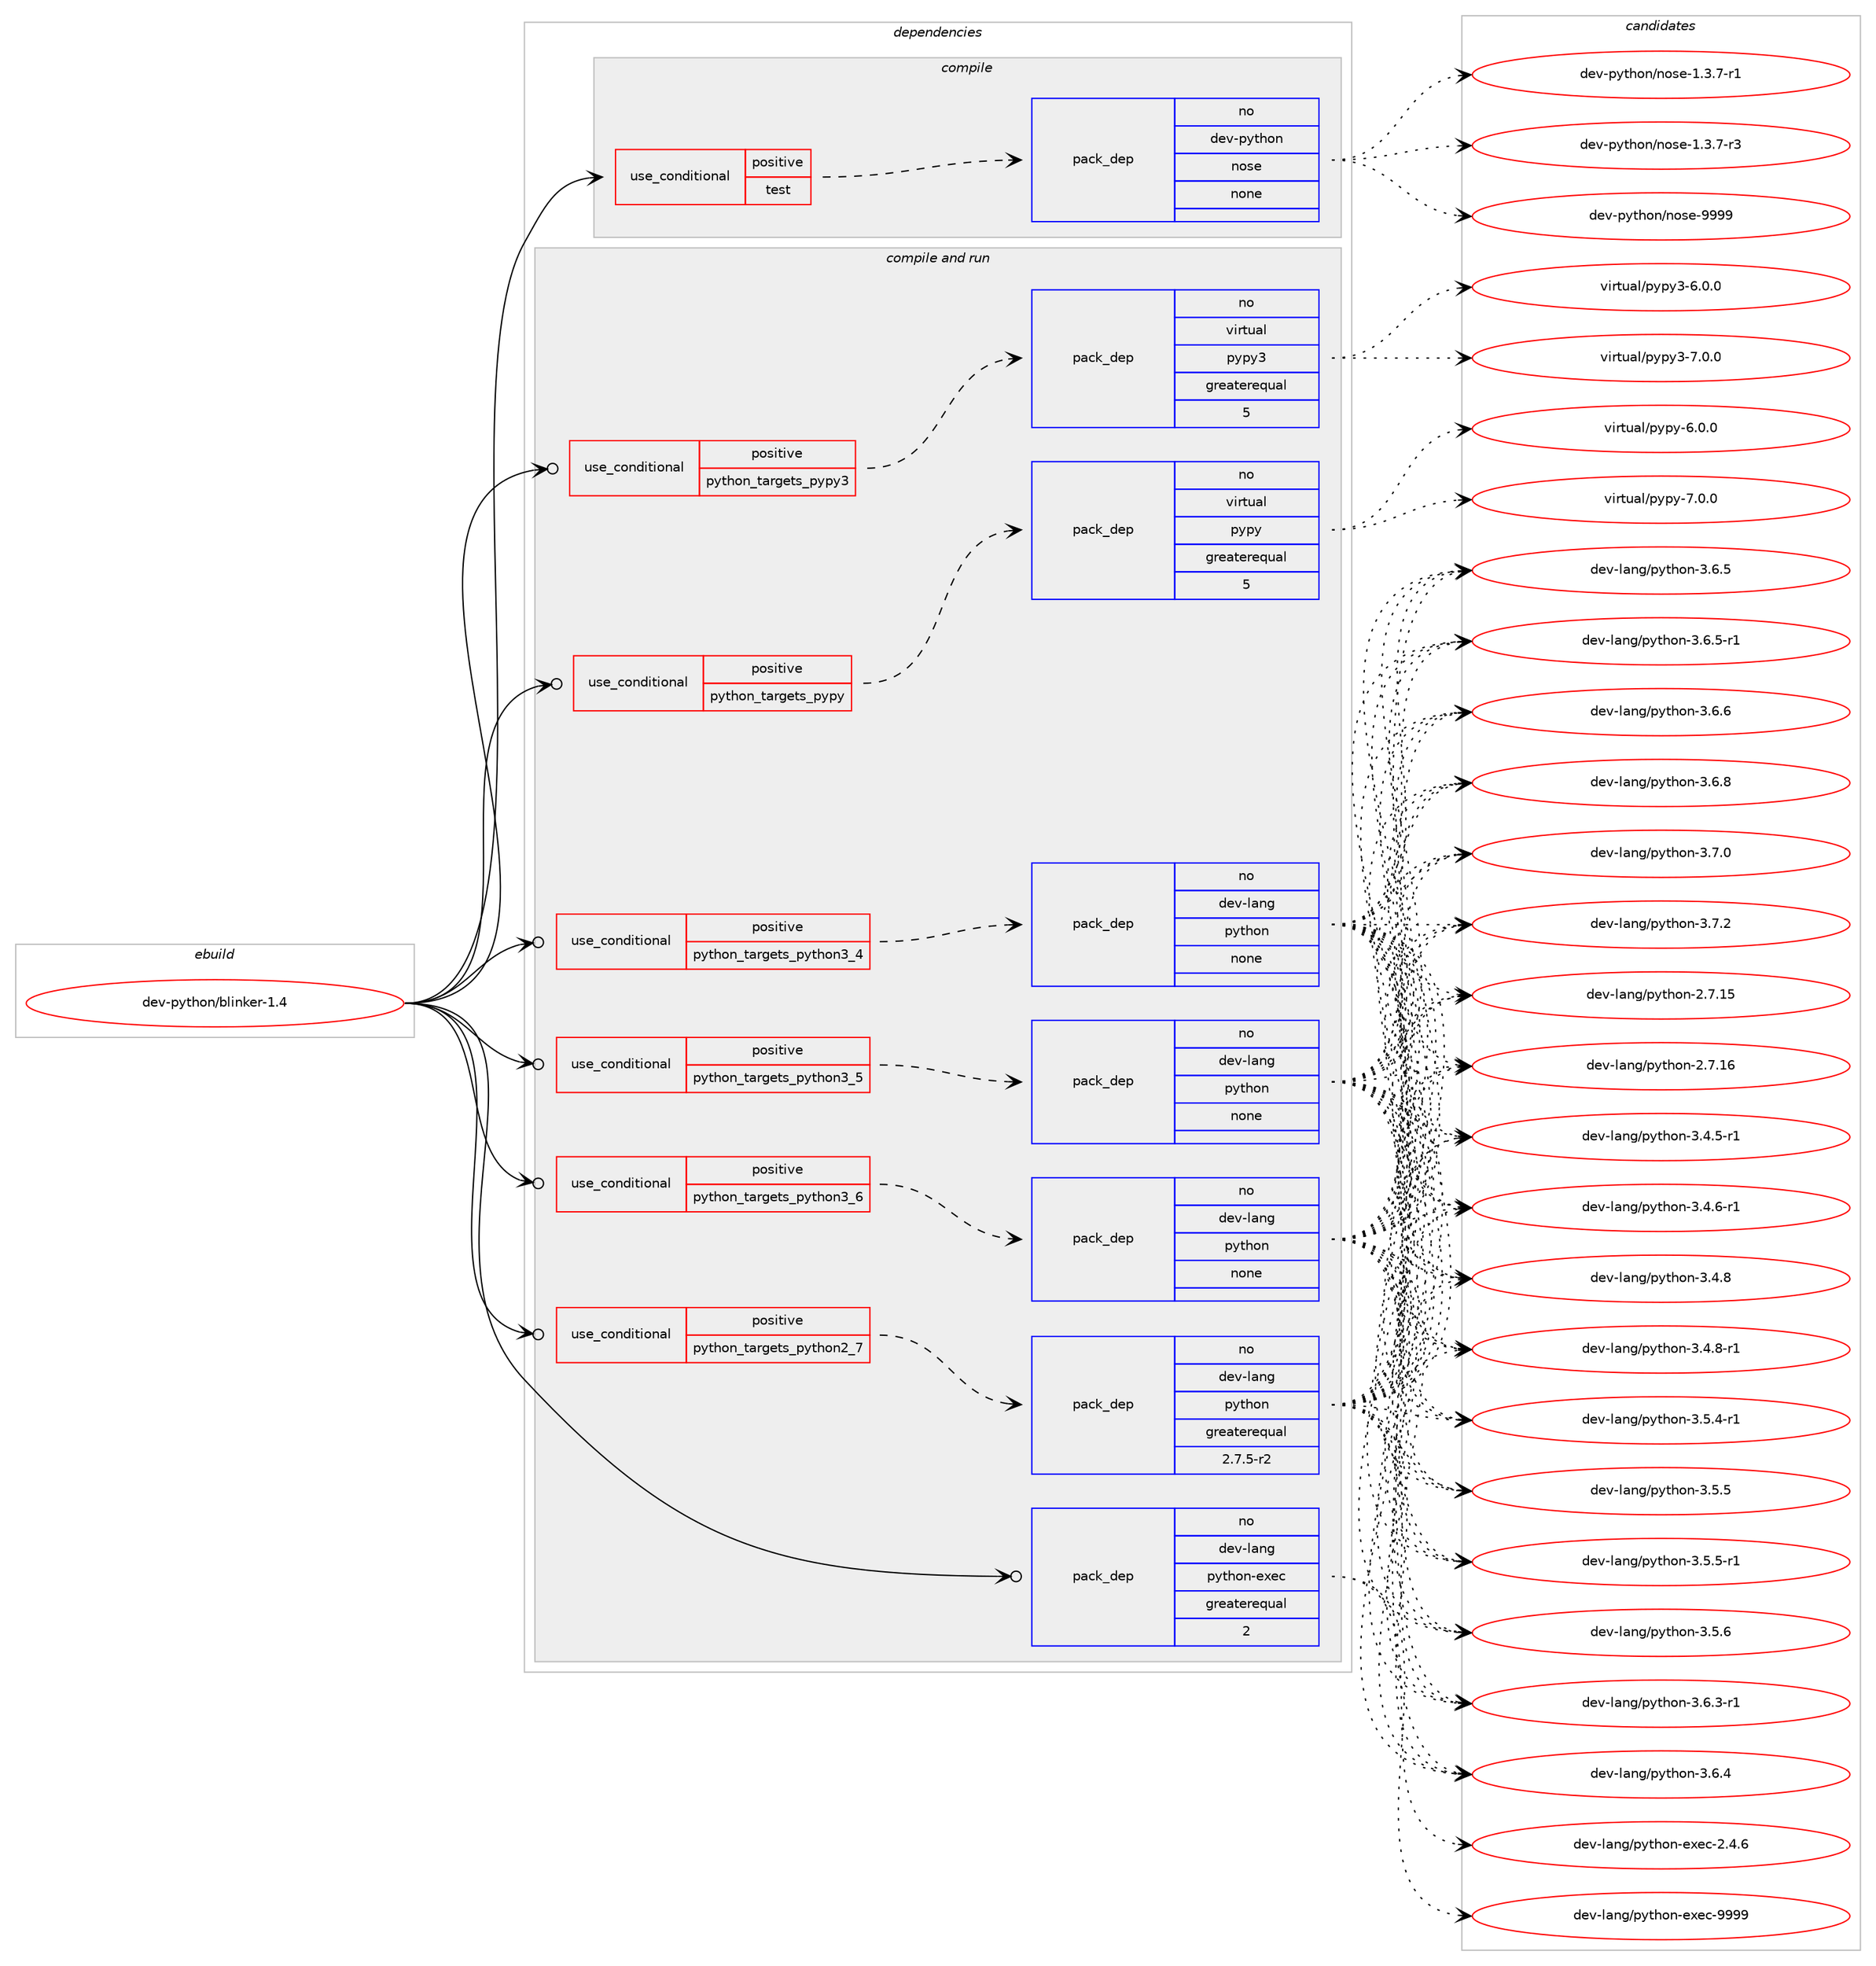 digraph prolog {

# *************
# Graph options
# *************

newrank=true;
concentrate=true;
compound=true;
graph [rankdir=LR,fontname=Helvetica,fontsize=10,ranksep=1.5];#, ranksep=2.5, nodesep=0.2];
edge  [arrowhead=vee];
node  [fontname=Helvetica,fontsize=10];

# **********
# The ebuild
# **********

subgraph cluster_leftcol {
color=gray;
rank=same;
label=<<i>ebuild</i>>;
id [label="dev-python/blinker-1.4", color=red, width=4, href="../dev-python/blinker-1.4.svg"];
}

# ****************
# The dependencies
# ****************

subgraph cluster_midcol {
color=gray;
label=<<i>dependencies</i>>;
subgraph cluster_compile {
fillcolor="#eeeeee";
style=filled;
label=<<i>compile</i>>;
subgraph cond371740 {
dependency1401366 [label=<<TABLE BORDER="0" CELLBORDER="1" CELLSPACING="0" CELLPADDING="4"><TR><TD ROWSPAN="3" CELLPADDING="10">use_conditional</TD></TR><TR><TD>positive</TD></TR><TR><TD>test</TD></TR></TABLE>>, shape=none, color=red];
subgraph pack1006398 {
dependency1401367 [label=<<TABLE BORDER="0" CELLBORDER="1" CELLSPACING="0" CELLPADDING="4" WIDTH="220"><TR><TD ROWSPAN="6" CELLPADDING="30">pack_dep</TD></TR><TR><TD WIDTH="110">no</TD></TR><TR><TD>dev-python</TD></TR><TR><TD>nose</TD></TR><TR><TD>none</TD></TR><TR><TD></TD></TR></TABLE>>, shape=none, color=blue];
}
dependency1401366:e -> dependency1401367:w [weight=20,style="dashed",arrowhead="vee"];
}
id:e -> dependency1401366:w [weight=20,style="solid",arrowhead="vee"];
}
subgraph cluster_compileandrun {
fillcolor="#eeeeee";
style=filled;
label=<<i>compile and run</i>>;
subgraph cond371741 {
dependency1401368 [label=<<TABLE BORDER="0" CELLBORDER="1" CELLSPACING="0" CELLPADDING="4"><TR><TD ROWSPAN="3" CELLPADDING="10">use_conditional</TD></TR><TR><TD>positive</TD></TR><TR><TD>python_targets_pypy</TD></TR></TABLE>>, shape=none, color=red];
subgraph pack1006399 {
dependency1401369 [label=<<TABLE BORDER="0" CELLBORDER="1" CELLSPACING="0" CELLPADDING="4" WIDTH="220"><TR><TD ROWSPAN="6" CELLPADDING="30">pack_dep</TD></TR><TR><TD WIDTH="110">no</TD></TR><TR><TD>virtual</TD></TR><TR><TD>pypy</TD></TR><TR><TD>greaterequal</TD></TR><TR><TD>5</TD></TR></TABLE>>, shape=none, color=blue];
}
dependency1401368:e -> dependency1401369:w [weight=20,style="dashed",arrowhead="vee"];
}
id:e -> dependency1401368:w [weight=20,style="solid",arrowhead="odotvee"];
subgraph cond371742 {
dependency1401370 [label=<<TABLE BORDER="0" CELLBORDER="1" CELLSPACING="0" CELLPADDING="4"><TR><TD ROWSPAN="3" CELLPADDING="10">use_conditional</TD></TR><TR><TD>positive</TD></TR><TR><TD>python_targets_pypy3</TD></TR></TABLE>>, shape=none, color=red];
subgraph pack1006400 {
dependency1401371 [label=<<TABLE BORDER="0" CELLBORDER="1" CELLSPACING="0" CELLPADDING="4" WIDTH="220"><TR><TD ROWSPAN="6" CELLPADDING="30">pack_dep</TD></TR><TR><TD WIDTH="110">no</TD></TR><TR><TD>virtual</TD></TR><TR><TD>pypy3</TD></TR><TR><TD>greaterequal</TD></TR><TR><TD>5</TD></TR></TABLE>>, shape=none, color=blue];
}
dependency1401370:e -> dependency1401371:w [weight=20,style="dashed",arrowhead="vee"];
}
id:e -> dependency1401370:w [weight=20,style="solid",arrowhead="odotvee"];
subgraph cond371743 {
dependency1401372 [label=<<TABLE BORDER="0" CELLBORDER="1" CELLSPACING="0" CELLPADDING="4"><TR><TD ROWSPAN="3" CELLPADDING="10">use_conditional</TD></TR><TR><TD>positive</TD></TR><TR><TD>python_targets_python2_7</TD></TR></TABLE>>, shape=none, color=red];
subgraph pack1006401 {
dependency1401373 [label=<<TABLE BORDER="0" CELLBORDER="1" CELLSPACING="0" CELLPADDING="4" WIDTH="220"><TR><TD ROWSPAN="6" CELLPADDING="30">pack_dep</TD></TR><TR><TD WIDTH="110">no</TD></TR><TR><TD>dev-lang</TD></TR><TR><TD>python</TD></TR><TR><TD>greaterequal</TD></TR><TR><TD>2.7.5-r2</TD></TR></TABLE>>, shape=none, color=blue];
}
dependency1401372:e -> dependency1401373:w [weight=20,style="dashed",arrowhead="vee"];
}
id:e -> dependency1401372:w [weight=20,style="solid",arrowhead="odotvee"];
subgraph cond371744 {
dependency1401374 [label=<<TABLE BORDER="0" CELLBORDER="1" CELLSPACING="0" CELLPADDING="4"><TR><TD ROWSPAN="3" CELLPADDING="10">use_conditional</TD></TR><TR><TD>positive</TD></TR><TR><TD>python_targets_python3_4</TD></TR></TABLE>>, shape=none, color=red];
subgraph pack1006402 {
dependency1401375 [label=<<TABLE BORDER="0" CELLBORDER="1" CELLSPACING="0" CELLPADDING="4" WIDTH="220"><TR><TD ROWSPAN="6" CELLPADDING="30">pack_dep</TD></TR><TR><TD WIDTH="110">no</TD></TR><TR><TD>dev-lang</TD></TR><TR><TD>python</TD></TR><TR><TD>none</TD></TR><TR><TD></TD></TR></TABLE>>, shape=none, color=blue];
}
dependency1401374:e -> dependency1401375:w [weight=20,style="dashed",arrowhead="vee"];
}
id:e -> dependency1401374:w [weight=20,style="solid",arrowhead="odotvee"];
subgraph cond371745 {
dependency1401376 [label=<<TABLE BORDER="0" CELLBORDER="1" CELLSPACING="0" CELLPADDING="4"><TR><TD ROWSPAN="3" CELLPADDING="10">use_conditional</TD></TR><TR><TD>positive</TD></TR><TR><TD>python_targets_python3_5</TD></TR></TABLE>>, shape=none, color=red];
subgraph pack1006403 {
dependency1401377 [label=<<TABLE BORDER="0" CELLBORDER="1" CELLSPACING="0" CELLPADDING="4" WIDTH="220"><TR><TD ROWSPAN="6" CELLPADDING="30">pack_dep</TD></TR><TR><TD WIDTH="110">no</TD></TR><TR><TD>dev-lang</TD></TR><TR><TD>python</TD></TR><TR><TD>none</TD></TR><TR><TD></TD></TR></TABLE>>, shape=none, color=blue];
}
dependency1401376:e -> dependency1401377:w [weight=20,style="dashed",arrowhead="vee"];
}
id:e -> dependency1401376:w [weight=20,style="solid",arrowhead="odotvee"];
subgraph cond371746 {
dependency1401378 [label=<<TABLE BORDER="0" CELLBORDER="1" CELLSPACING="0" CELLPADDING="4"><TR><TD ROWSPAN="3" CELLPADDING="10">use_conditional</TD></TR><TR><TD>positive</TD></TR><TR><TD>python_targets_python3_6</TD></TR></TABLE>>, shape=none, color=red];
subgraph pack1006404 {
dependency1401379 [label=<<TABLE BORDER="0" CELLBORDER="1" CELLSPACING="0" CELLPADDING="4" WIDTH="220"><TR><TD ROWSPAN="6" CELLPADDING="30">pack_dep</TD></TR><TR><TD WIDTH="110">no</TD></TR><TR><TD>dev-lang</TD></TR><TR><TD>python</TD></TR><TR><TD>none</TD></TR><TR><TD></TD></TR></TABLE>>, shape=none, color=blue];
}
dependency1401378:e -> dependency1401379:w [weight=20,style="dashed",arrowhead="vee"];
}
id:e -> dependency1401378:w [weight=20,style="solid",arrowhead="odotvee"];
subgraph pack1006405 {
dependency1401380 [label=<<TABLE BORDER="0" CELLBORDER="1" CELLSPACING="0" CELLPADDING="4" WIDTH="220"><TR><TD ROWSPAN="6" CELLPADDING="30">pack_dep</TD></TR><TR><TD WIDTH="110">no</TD></TR><TR><TD>dev-lang</TD></TR><TR><TD>python-exec</TD></TR><TR><TD>greaterequal</TD></TR><TR><TD>2</TD></TR></TABLE>>, shape=none, color=blue];
}
id:e -> dependency1401380:w [weight=20,style="solid",arrowhead="odotvee"];
}
subgraph cluster_run {
fillcolor="#eeeeee";
style=filled;
label=<<i>run</i>>;
}
}

# **************
# The candidates
# **************

subgraph cluster_choices {
rank=same;
color=gray;
label=<<i>candidates</i>>;

subgraph choice1006398 {
color=black;
nodesep=1;
choice10010111845112121116104111110471101111151014549465146554511449 [label="dev-python/nose-1.3.7-r1", color=red, width=4,href="../dev-python/nose-1.3.7-r1.svg"];
choice10010111845112121116104111110471101111151014549465146554511451 [label="dev-python/nose-1.3.7-r3", color=red, width=4,href="../dev-python/nose-1.3.7-r3.svg"];
choice10010111845112121116104111110471101111151014557575757 [label="dev-python/nose-9999", color=red, width=4,href="../dev-python/nose-9999.svg"];
dependency1401367:e -> choice10010111845112121116104111110471101111151014549465146554511449:w [style=dotted,weight="100"];
dependency1401367:e -> choice10010111845112121116104111110471101111151014549465146554511451:w [style=dotted,weight="100"];
dependency1401367:e -> choice10010111845112121116104111110471101111151014557575757:w [style=dotted,weight="100"];
}
subgraph choice1006399 {
color=black;
nodesep=1;
choice1181051141161179710847112121112121455446484648 [label="virtual/pypy-6.0.0", color=red, width=4,href="../virtual/pypy-6.0.0.svg"];
choice1181051141161179710847112121112121455546484648 [label="virtual/pypy-7.0.0", color=red, width=4,href="../virtual/pypy-7.0.0.svg"];
dependency1401369:e -> choice1181051141161179710847112121112121455446484648:w [style=dotted,weight="100"];
dependency1401369:e -> choice1181051141161179710847112121112121455546484648:w [style=dotted,weight="100"];
}
subgraph choice1006400 {
color=black;
nodesep=1;
choice118105114116117971084711212111212151455446484648 [label="virtual/pypy3-6.0.0", color=red, width=4,href="../virtual/pypy3-6.0.0.svg"];
choice118105114116117971084711212111212151455546484648 [label="virtual/pypy3-7.0.0", color=red, width=4,href="../virtual/pypy3-7.0.0.svg"];
dependency1401371:e -> choice118105114116117971084711212111212151455446484648:w [style=dotted,weight="100"];
dependency1401371:e -> choice118105114116117971084711212111212151455546484648:w [style=dotted,weight="100"];
}
subgraph choice1006401 {
color=black;
nodesep=1;
choice10010111845108971101034711212111610411111045504655464953 [label="dev-lang/python-2.7.15", color=red, width=4,href="../dev-lang/python-2.7.15.svg"];
choice10010111845108971101034711212111610411111045504655464954 [label="dev-lang/python-2.7.16", color=red, width=4,href="../dev-lang/python-2.7.16.svg"];
choice1001011184510897110103471121211161041111104551465246534511449 [label="dev-lang/python-3.4.5-r1", color=red, width=4,href="../dev-lang/python-3.4.5-r1.svg"];
choice1001011184510897110103471121211161041111104551465246544511449 [label="dev-lang/python-3.4.6-r1", color=red, width=4,href="../dev-lang/python-3.4.6-r1.svg"];
choice100101118451089711010347112121116104111110455146524656 [label="dev-lang/python-3.4.8", color=red, width=4,href="../dev-lang/python-3.4.8.svg"];
choice1001011184510897110103471121211161041111104551465246564511449 [label="dev-lang/python-3.4.8-r1", color=red, width=4,href="../dev-lang/python-3.4.8-r1.svg"];
choice1001011184510897110103471121211161041111104551465346524511449 [label="dev-lang/python-3.5.4-r1", color=red, width=4,href="../dev-lang/python-3.5.4-r1.svg"];
choice100101118451089711010347112121116104111110455146534653 [label="dev-lang/python-3.5.5", color=red, width=4,href="../dev-lang/python-3.5.5.svg"];
choice1001011184510897110103471121211161041111104551465346534511449 [label="dev-lang/python-3.5.5-r1", color=red, width=4,href="../dev-lang/python-3.5.5-r1.svg"];
choice100101118451089711010347112121116104111110455146534654 [label="dev-lang/python-3.5.6", color=red, width=4,href="../dev-lang/python-3.5.6.svg"];
choice1001011184510897110103471121211161041111104551465446514511449 [label="dev-lang/python-3.6.3-r1", color=red, width=4,href="../dev-lang/python-3.6.3-r1.svg"];
choice100101118451089711010347112121116104111110455146544652 [label="dev-lang/python-3.6.4", color=red, width=4,href="../dev-lang/python-3.6.4.svg"];
choice100101118451089711010347112121116104111110455146544653 [label="dev-lang/python-3.6.5", color=red, width=4,href="../dev-lang/python-3.6.5.svg"];
choice1001011184510897110103471121211161041111104551465446534511449 [label="dev-lang/python-3.6.5-r1", color=red, width=4,href="../dev-lang/python-3.6.5-r1.svg"];
choice100101118451089711010347112121116104111110455146544654 [label="dev-lang/python-3.6.6", color=red, width=4,href="../dev-lang/python-3.6.6.svg"];
choice100101118451089711010347112121116104111110455146544656 [label="dev-lang/python-3.6.8", color=red, width=4,href="../dev-lang/python-3.6.8.svg"];
choice100101118451089711010347112121116104111110455146554648 [label="dev-lang/python-3.7.0", color=red, width=4,href="../dev-lang/python-3.7.0.svg"];
choice100101118451089711010347112121116104111110455146554650 [label="dev-lang/python-3.7.2", color=red, width=4,href="../dev-lang/python-3.7.2.svg"];
dependency1401373:e -> choice10010111845108971101034711212111610411111045504655464953:w [style=dotted,weight="100"];
dependency1401373:e -> choice10010111845108971101034711212111610411111045504655464954:w [style=dotted,weight="100"];
dependency1401373:e -> choice1001011184510897110103471121211161041111104551465246534511449:w [style=dotted,weight="100"];
dependency1401373:e -> choice1001011184510897110103471121211161041111104551465246544511449:w [style=dotted,weight="100"];
dependency1401373:e -> choice100101118451089711010347112121116104111110455146524656:w [style=dotted,weight="100"];
dependency1401373:e -> choice1001011184510897110103471121211161041111104551465246564511449:w [style=dotted,weight="100"];
dependency1401373:e -> choice1001011184510897110103471121211161041111104551465346524511449:w [style=dotted,weight="100"];
dependency1401373:e -> choice100101118451089711010347112121116104111110455146534653:w [style=dotted,weight="100"];
dependency1401373:e -> choice1001011184510897110103471121211161041111104551465346534511449:w [style=dotted,weight="100"];
dependency1401373:e -> choice100101118451089711010347112121116104111110455146534654:w [style=dotted,weight="100"];
dependency1401373:e -> choice1001011184510897110103471121211161041111104551465446514511449:w [style=dotted,weight="100"];
dependency1401373:e -> choice100101118451089711010347112121116104111110455146544652:w [style=dotted,weight="100"];
dependency1401373:e -> choice100101118451089711010347112121116104111110455146544653:w [style=dotted,weight="100"];
dependency1401373:e -> choice1001011184510897110103471121211161041111104551465446534511449:w [style=dotted,weight="100"];
dependency1401373:e -> choice100101118451089711010347112121116104111110455146544654:w [style=dotted,weight="100"];
dependency1401373:e -> choice100101118451089711010347112121116104111110455146544656:w [style=dotted,weight="100"];
dependency1401373:e -> choice100101118451089711010347112121116104111110455146554648:w [style=dotted,weight="100"];
dependency1401373:e -> choice100101118451089711010347112121116104111110455146554650:w [style=dotted,weight="100"];
}
subgraph choice1006402 {
color=black;
nodesep=1;
choice10010111845108971101034711212111610411111045504655464953 [label="dev-lang/python-2.7.15", color=red, width=4,href="../dev-lang/python-2.7.15.svg"];
choice10010111845108971101034711212111610411111045504655464954 [label="dev-lang/python-2.7.16", color=red, width=4,href="../dev-lang/python-2.7.16.svg"];
choice1001011184510897110103471121211161041111104551465246534511449 [label="dev-lang/python-3.4.5-r1", color=red, width=4,href="../dev-lang/python-3.4.5-r1.svg"];
choice1001011184510897110103471121211161041111104551465246544511449 [label="dev-lang/python-3.4.6-r1", color=red, width=4,href="../dev-lang/python-3.4.6-r1.svg"];
choice100101118451089711010347112121116104111110455146524656 [label="dev-lang/python-3.4.8", color=red, width=4,href="../dev-lang/python-3.4.8.svg"];
choice1001011184510897110103471121211161041111104551465246564511449 [label="dev-lang/python-3.4.8-r1", color=red, width=4,href="../dev-lang/python-3.4.8-r1.svg"];
choice1001011184510897110103471121211161041111104551465346524511449 [label="dev-lang/python-3.5.4-r1", color=red, width=4,href="../dev-lang/python-3.5.4-r1.svg"];
choice100101118451089711010347112121116104111110455146534653 [label="dev-lang/python-3.5.5", color=red, width=4,href="../dev-lang/python-3.5.5.svg"];
choice1001011184510897110103471121211161041111104551465346534511449 [label="dev-lang/python-3.5.5-r1", color=red, width=4,href="../dev-lang/python-3.5.5-r1.svg"];
choice100101118451089711010347112121116104111110455146534654 [label="dev-lang/python-3.5.6", color=red, width=4,href="../dev-lang/python-3.5.6.svg"];
choice1001011184510897110103471121211161041111104551465446514511449 [label="dev-lang/python-3.6.3-r1", color=red, width=4,href="../dev-lang/python-3.6.3-r1.svg"];
choice100101118451089711010347112121116104111110455146544652 [label="dev-lang/python-3.6.4", color=red, width=4,href="../dev-lang/python-3.6.4.svg"];
choice100101118451089711010347112121116104111110455146544653 [label="dev-lang/python-3.6.5", color=red, width=4,href="../dev-lang/python-3.6.5.svg"];
choice1001011184510897110103471121211161041111104551465446534511449 [label="dev-lang/python-3.6.5-r1", color=red, width=4,href="../dev-lang/python-3.6.5-r1.svg"];
choice100101118451089711010347112121116104111110455146544654 [label="dev-lang/python-3.6.6", color=red, width=4,href="../dev-lang/python-3.6.6.svg"];
choice100101118451089711010347112121116104111110455146544656 [label="dev-lang/python-3.6.8", color=red, width=4,href="../dev-lang/python-3.6.8.svg"];
choice100101118451089711010347112121116104111110455146554648 [label="dev-lang/python-3.7.0", color=red, width=4,href="../dev-lang/python-3.7.0.svg"];
choice100101118451089711010347112121116104111110455146554650 [label="dev-lang/python-3.7.2", color=red, width=4,href="../dev-lang/python-3.7.2.svg"];
dependency1401375:e -> choice10010111845108971101034711212111610411111045504655464953:w [style=dotted,weight="100"];
dependency1401375:e -> choice10010111845108971101034711212111610411111045504655464954:w [style=dotted,weight="100"];
dependency1401375:e -> choice1001011184510897110103471121211161041111104551465246534511449:w [style=dotted,weight="100"];
dependency1401375:e -> choice1001011184510897110103471121211161041111104551465246544511449:w [style=dotted,weight="100"];
dependency1401375:e -> choice100101118451089711010347112121116104111110455146524656:w [style=dotted,weight="100"];
dependency1401375:e -> choice1001011184510897110103471121211161041111104551465246564511449:w [style=dotted,weight="100"];
dependency1401375:e -> choice1001011184510897110103471121211161041111104551465346524511449:w [style=dotted,weight="100"];
dependency1401375:e -> choice100101118451089711010347112121116104111110455146534653:w [style=dotted,weight="100"];
dependency1401375:e -> choice1001011184510897110103471121211161041111104551465346534511449:w [style=dotted,weight="100"];
dependency1401375:e -> choice100101118451089711010347112121116104111110455146534654:w [style=dotted,weight="100"];
dependency1401375:e -> choice1001011184510897110103471121211161041111104551465446514511449:w [style=dotted,weight="100"];
dependency1401375:e -> choice100101118451089711010347112121116104111110455146544652:w [style=dotted,weight="100"];
dependency1401375:e -> choice100101118451089711010347112121116104111110455146544653:w [style=dotted,weight="100"];
dependency1401375:e -> choice1001011184510897110103471121211161041111104551465446534511449:w [style=dotted,weight="100"];
dependency1401375:e -> choice100101118451089711010347112121116104111110455146544654:w [style=dotted,weight="100"];
dependency1401375:e -> choice100101118451089711010347112121116104111110455146544656:w [style=dotted,weight="100"];
dependency1401375:e -> choice100101118451089711010347112121116104111110455146554648:w [style=dotted,weight="100"];
dependency1401375:e -> choice100101118451089711010347112121116104111110455146554650:w [style=dotted,weight="100"];
}
subgraph choice1006403 {
color=black;
nodesep=1;
choice10010111845108971101034711212111610411111045504655464953 [label="dev-lang/python-2.7.15", color=red, width=4,href="../dev-lang/python-2.7.15.svg"];
choice10010111845108971101034711212111610411111045504655464954 [label="dev-lang/python-2.7.16", color=red, width=4,href="../dev-lang/python-2.7.16.svg"];
choice1001011184510897110103471121211161041111104551465246534511449 [label="dev-lang/python-3.4.5-r1", color=red, width=4,href="../dev-lang/python-3.4.5-r1.svg"];
choice1001011184510897110103471121211161041111104551465246544511449 [label="dev-lang/python-3.4.6-r1", color=red, width=4,href="../dev-lang/python-3.4.6-r1.svg"];
choice100101118451089711010347112121116104111110455146524656 [label="dev-lang/python-3.4.8", color=red, width=4,href="../dev-lang/python-3.4.8.svg"];
choice1001011184510897110103471121211161041111104551465246564511449 [label="dev-lang/python-3.4.8-r1", color=red, width=4,href="../dev-lang/python-3.4.8-r1.svg"];
choice1001011184510897110103471121211161041111104551465346524511449 [label="dev-lang/python-3.5.4-r1", color=red, width=4,href="../dev-lang/python-3.5.4-r1.svg"];
choice100101118451089711010347112121116104111110455146534653 [label="dev-lang/python-3.5.5", color=red, width=4,href="../dev-lang/python-3.5.5.svg"];
choice1001011184510897110103471121211161041111104551465346534511449 [label="dev-lang/python-3.5.5-r1", color=red, width=4,href="../dev-lang/python-3.5.5-r1.svg"];
choice100101118451089711010347112121116104111110455146534654 [label="dev-lang/python-3.5.6", color=red, width=4,href="../dev-lang/python-3.5.6.svg"];
choice1001011184510897110103471121211161041111104551465446514511449 [label="dev-lang/python-3.6.3-r1", color=red, width=4,href="../dev-lang/python-3.6.3-r1.svg"];
choice100101118451089711010347112121116104111110455146544652 [label="dev-lang/python-3.6.4", color=red, width=4,href="../dev-lang/python-3.6.4.svg"];
choice100101118451089711010347112121116104111110455146544653 [label="dev-lang/python-3.6.5", color=red, width=4,href="../dev-lang/python-3.6.5.svg"];
choice1001011184510897110103471121211161041111104551465446534511449 [label="dev-lang/python-3.6.5-r1", color=red, width=4,href="../dev-lang/python-3.6.5-r1.svg"];
choice100101118451089711010347112121116104111110455146544654 [label="dev-lang/python-3.6.6", color=red, width=4,href="../dev-lang/python-3.6.6.svg"];
choice100101118451089711010347112121116104111110455146544656 [label="dev-lang/python-3.6.8", color=red, width=4,href="../dev-lang/python-3.6.8.svg"];
choice100101118451089711010347112121116104111110455146554648 [label="dev-lang/python-3.7.0", color=red, width=4,href="../dev-lang/python-3.7.0.svg"];
choice100101118451089711010347112121116104111110455146554650 [label="dev-lang/python-3.7.2", color=red, width=4,href="../dev-lang/python-3.7.2.svg"];
dependency1401377:e -> choice10010111845108971101034711212111610411111045504655464953:w [style=dotted,weight="100"];
dependency1401377:e -> choice10010111845108971101034711212111610411111045504655464954:w [style=dotted,weight="100"];
dependency1401377:e -> choice1001011184510897110103471121211161041111104551465246534511449:w [style=dotted,weight="100"];
dependency1401377:e -> choice1001011184510897110103471121211161041111104551465246544511449:w [style=dotted,weight="100"];
dependency1401377:e -> choice100101118451089711010347112121116104111110455146524656:w [style=dotted,weight="100"];
dependency1401377:e -> choice1001011184510897110103471121211161041111104551465246564511449:w [style=dotted,weight="100"];
dependency1401377:e -> choice1001011184510897110103471121211161041111104551465346524511449:w [style=dotted,weight="100"];
dependency1401377:e -> choice100101118451089711010347112121116104111110455146534653:w [style=dotted,weight="100"];
dependency1401377:e -> choice1001011184510897110103471121211161041111104551465346534511449:w [style=dotted,weight="100"];
dependency1401377:e -> choice100101118451089711010347112121116104111110455146534654:w [style=dotted,weight="100"];
dependency1401377:e -> choice1001011184510897110103471121211161041111104551465446514511449:w [style=dotted,weight="100"];
dependency1401377:e -> choice100101118451089711010347112121116104111110455146544652:w [style=dotted,weight="100"];
dependency1401377:e -> choice100101118451089711010347112121116104111110455146544653:w [style=dotted,weight="100"];
dependency1401377:e -> choice1001011184510897110103471121211161041111104551465446534511449:w [style=dotted,weight="100"];
dependency1401377:e -> choice100101118451089711010347112121116104111110455146544654:w [style=dotted,weight="100"];
dependency1401377:e -> choice100101118451089711010347112121116104111110455146544656:w [style=dotted,weight="100"];
dependency1401377:e -> choice100101118451089711010347112121116104111110455146554648:w [style=dotted,weight="100"];
dependency1401377:e -> choice100101118451089711010347112121116104111110455146554650:w [style=dotted,weight="100"];
}
subgraph choice1006404 {
color=black;
nodesep=1;
choice10010111845108971101034711212111610411111045504655464953 [label="dev-lang/python-2.7.15", color=red, width=4,href="../dev-lang/python-2.7.15.svg"];
choice10010111845108971101034711212111610411111045504655464954 [label="dev-lang/python-2.7.16", color=red, width=4,href="../dev-lang/python-2.7.16.svg"];
choice1001011184510897110103471121211161041111104551465246534511449 [label="dev-lang/python-3.4.5-r1", color=red, width=4,href="../dev-lang/python-3.4.5-r1.svg"];
choice1001011184510897110103471121211161041111104551465246544511449 [label="dev-lang/python-3.4.6-r1", color=red, width=4,href="../dev-lang/python-3.4.6-r1.svg"];
choice100101118451089711010347112121116104111110455146524656 [label="dev-lang/python-3.4.8", color=red, width=4,href="../dev-lang/python-3.4.8.svg"];
choice1001011184510897110103471121211161041111104551465246564511449 [label="dev-lang/python-3.4.8-r1", color=red, width=4,href="../dev-lang/python-3.4.8-r1.svg"];
choice1001011184510897110103471121211161041111104551465346524511449 [label="dev-lang/python-3.5.4-r1", color=red, width=4,href="../dev-lang/python-3.5.4-r1.svg"];
choice100101118451089711010347112121116104111110455146534653 [label="dev-lang/python-3.5.5", color=red, width=4,href="../dev-lang/python-3.5.5.svg"];
choice1001011184510897110103471121211161041111104551465346534511449 [label="dev-lang/python-3.5.5-r1", color=red, width=4,href="../dev-lang/python-3.5.5-r1.svg"];
choice100101118451089711010347112121116104111110455146534654 [label="dev-lang/python-3.5.6", color=red, width=4,href="../dev-lang/python-3.5.6.svg"];
choice1001011184510897110103471121211161041111104551465446514511449 [label="dev-lang/python-3.6.3-r1", color=red, width=4,href="../dev-lang/python-3.6.3-r1.svg"];
choice100101118451089711010347112121116104111110455146544652 [label="dev-lang/python-3.6.4", color=red, width=4,href="../dev-lang/python-3.6.4.svg"];
choice100101118451089711010347112121116104111110455146544653 [label="dev-lang/python-3.6.5", color=red, width=4,href="../dev-lang/python-3.6.5.svg"];
choice1001011184510897110103471121211161041111104551465446534511449 [label="dev-lang/python-3.6.5-r1", color=red, width=4,href="../dev-lang/python-3.6.5-r1.svg"];
choice100101118451089711010347112121116104111110455146544654 [label="dev-lang/python-3.6.6", color=red, width=4,href="../dev-lang/python-3.6.6.svg"];
choice100101118451089711010347112121116104111110455146544656 [label="dev-lang/python-3.6.8", color=red, width=4,href="../dev-lang/python-3.6.8.svg"];
choice100101118451089711010347112121116104111110455146554648 [label="dev-lang/python-3.7.0", color=red, width=4,href="../dev-lang/python-3.7.0.svg"];
choice100101118451089711010347112121116104111110455146554650 [label="dev-lang/python-3.7.2", color=red, width=4,href="../dev-lang/python-3.7.2.svg"];
dependency1401379:e -> choice10010111845108971101034711212111610411111045504655464953:w [style=dotted,weight="100"];
dependency1401379:e -> choice10010111845108971101034711212111610411111045504655464954:w [style=dotted,weight="100"];
dependency1401379:e -> choice1001011184510897110103471121211161041111104551465246534511449:w [style=dotted,weight="100"];
dependency1401379:e -> choice1001011184510897110103471121211161041111104551465246544511449:w [style=dotted,weight="100"];
dependency1401379:e -> choice100101118451089711010347112121116104111110455146524656:w [style=dotted,weight="100"];
dependency1401379:e -> choice1001011184510897110103471121211161041111104551465246564511449:w [style=dotted,weight="100"];
dependency1401379:e -> choice1001011184510897110103471121211161041111104551465346524511449:w [style=dotted,weight="100"];
dependency1401379:e -> choice100101118451089711010347112121116104111110455146534653:w [style=dotted,weight="100"];
dependency1401379:e -> choice1001011184510897110103471121211161041111104551465346534511449:w [style=dotted,weight="100"];
dependency1401379:e -> choice100101118451089711010347112121116104111110455146534654:w [style=dotted,weight="100"];
dependency1401379:e -> choice1001011184510897110103471121211161041111104551465446514511449:w [style=dotted,weight="100"];
dependency1401379:e -> choice100101118451089711010347112121116104111110455146544652:w [style=dotted,weight="100"];
dependency1401379:e -> choice100101118451089711010347112121116104111110455146544653:w [style=dotted,weight="100"];
dependency1401379:e -> choice1001011184510897110103471121211161041111104551465446534511449:w [style=dotted,weight="100"];
dependency1401379:e -> choice100101118451089711010347112121116104111110455146544654:w [style=dotted,weight="100"];
dependency1401379:e -> choice100101118451089711010347112121116104111110455146544656:w [style=dotted,weight="100"];
dependency1401379:e -> choice100101118451089711010347112121116104111110455146554648:w [style=dotted,weight="100"];
dependency1401379:e -> choice100101118451089711010347112121116104111110455146554650:w [style=dotted,weight="100"];
}
subgraph choice1006405 {
color=black;
nodesep=1;
choice1001011184510897110103471121211161041111104510112010199455046524654 [label="dev-lang/python-exec-2.4.6", color=red, width=4,href="../dev-lang/python-exec-2.4.6.svg"];
choice10010111845108971101034711212111610411111045101120101994557575757 [label="dev-lang/python-exec-9999", color=red, width=4,href="../dev-lang/python-exec-9999.svg"];
dependency1401380:e -> choice1001011184510897110103471121211161041111104510112010199455046524654:w [style=dotted,weight="100"];
dependency1401380:e -> choice10010111845108971101034711212111610411111045101120101994557575757:w [style=dotted,weight="100"];
}
}

}
